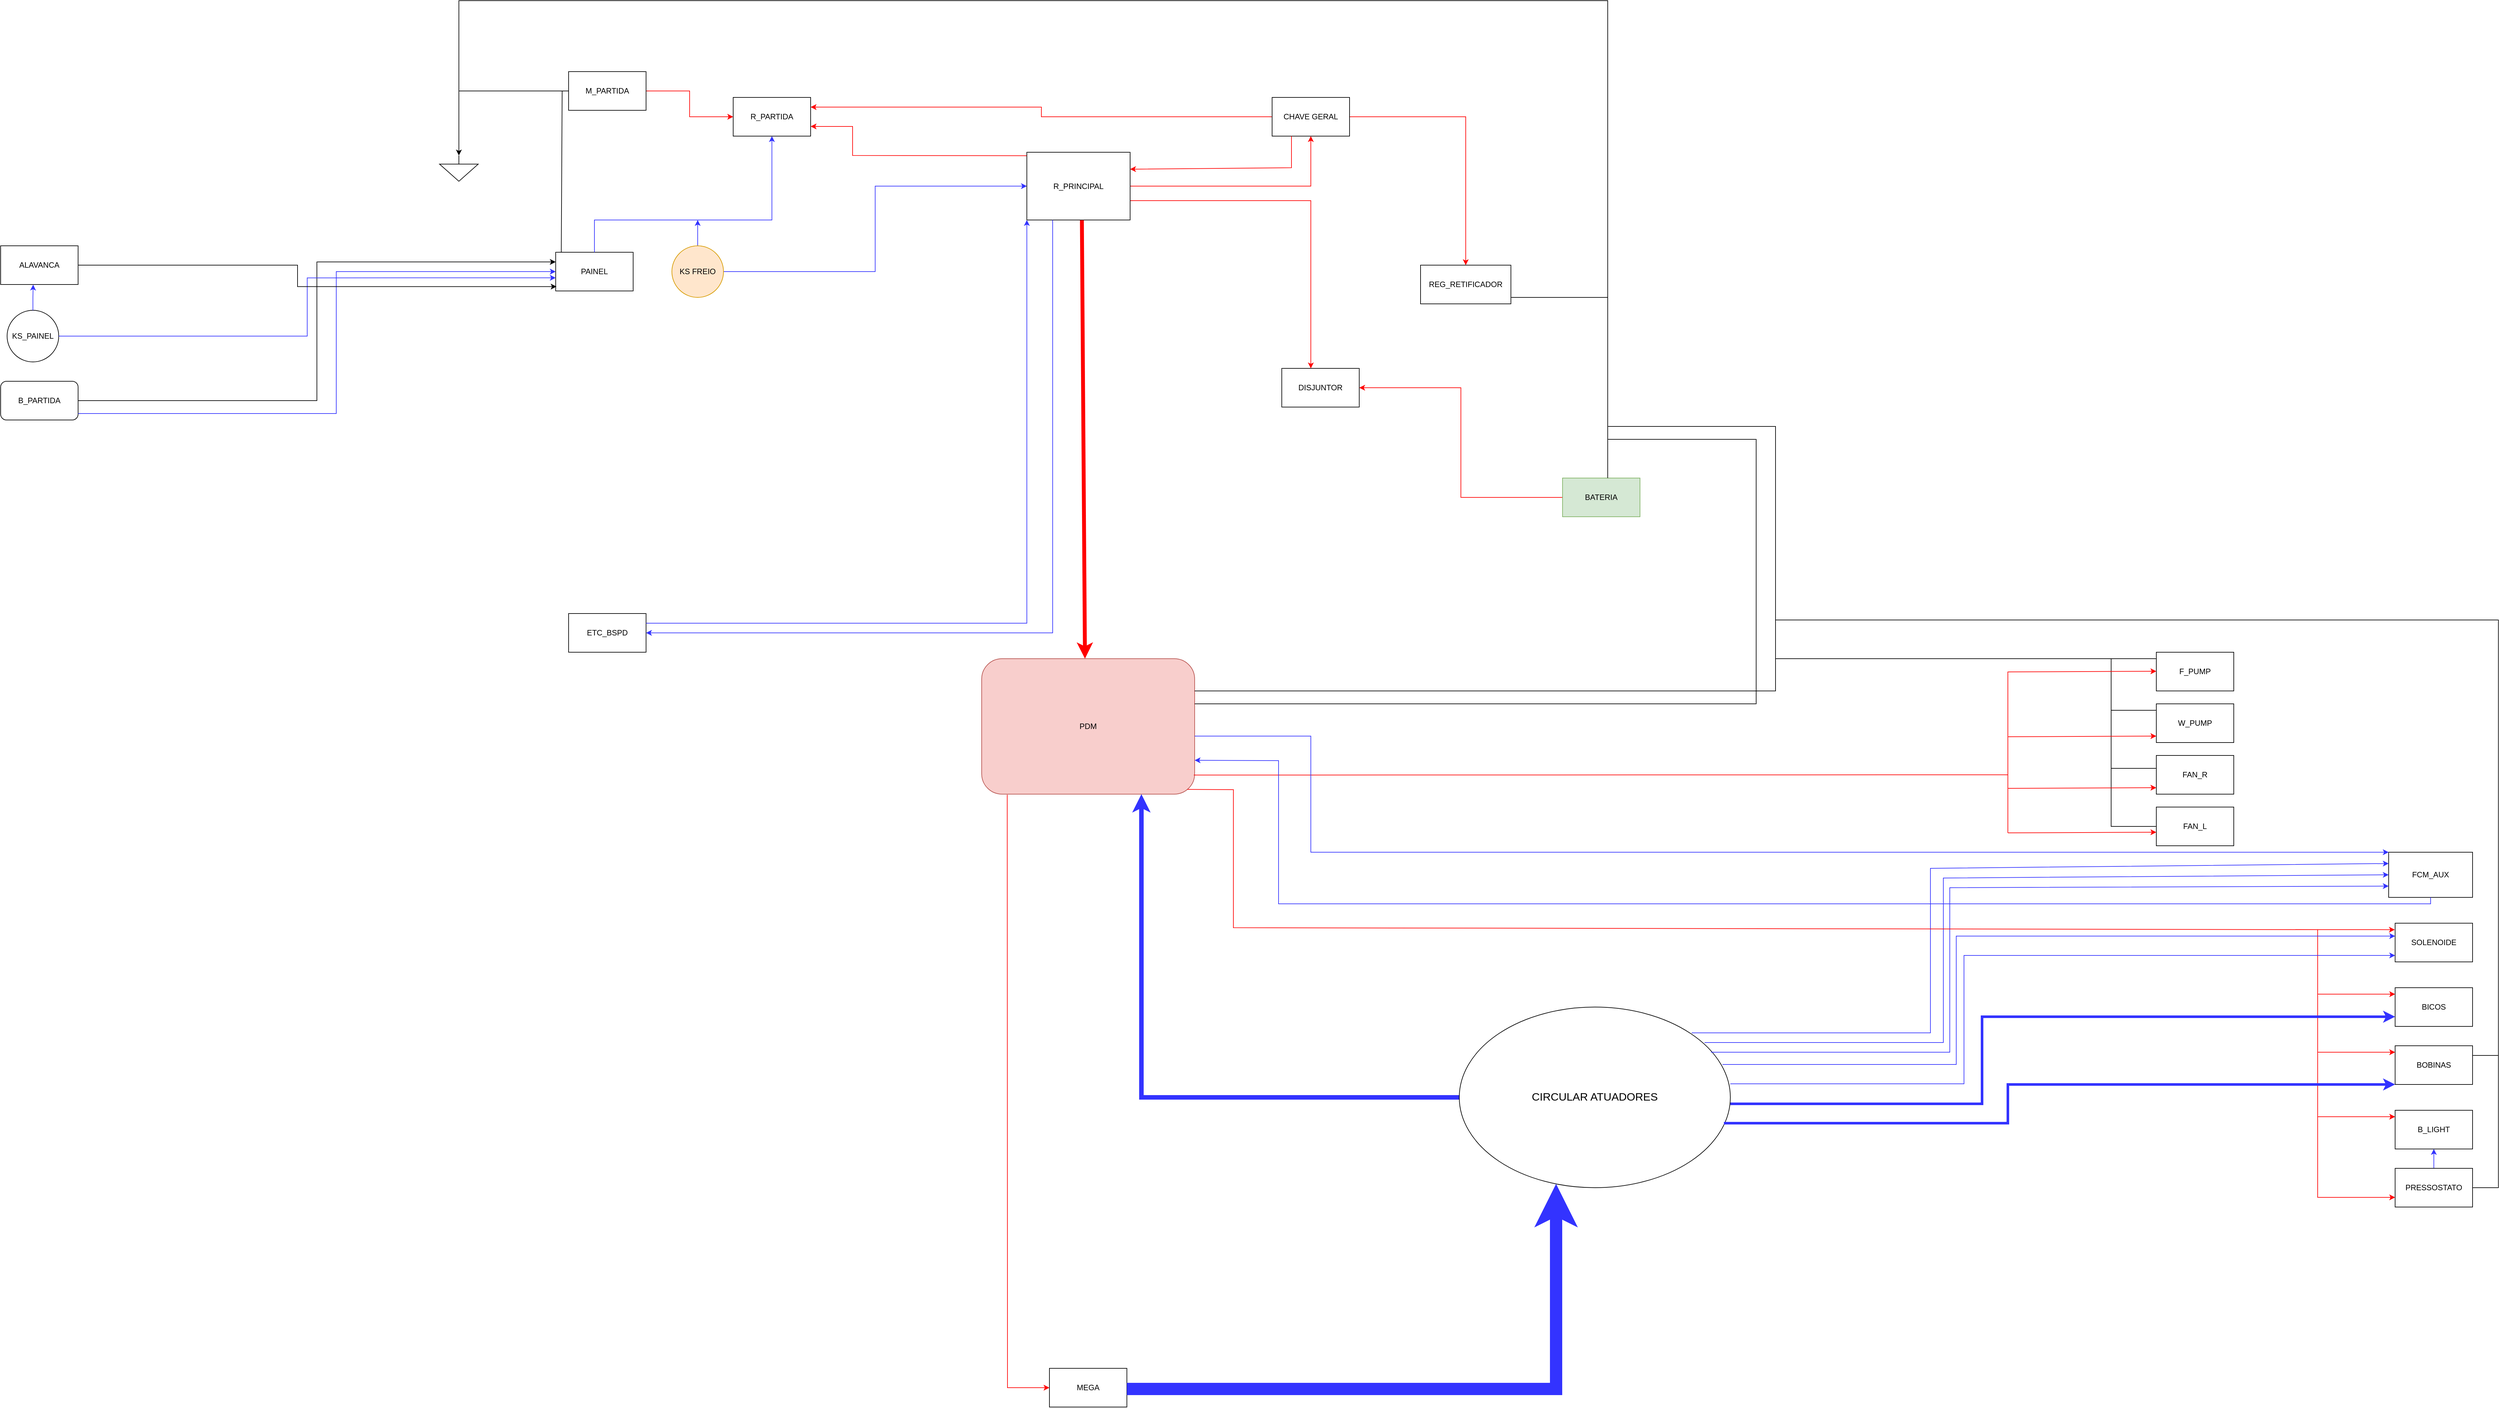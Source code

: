 <mxfile version="25.0.3">
  <diagram name="Page-1" id="UuQA1Ld9MNjJxdOxv1tu">
    <mxGraphModel dx="1912" dy="1653" grid="1" gridSize="10" guides="1" tooltips="1" connect="1" arrows="1" fold="1" page="1" pageScale="1" pageWidth="850" pageHeight="1100" math="0" shadow="0">
      <root>
        <mxCell id="0" />
        <mxCell id="1" parent="0" />
        <mxCell id="WDQ58JpOzV6km5oKxnGy-1" value="MEGA" style="rounded=0;whiteSpace=wrap;html=1;" parent="1" vertex="1">
          <mxGeometry x="795" y="2080" width="120" height="60" as="geometry" />
        </mxCell>
        <mxCell id="WDQ58JpOzV6km5oKxnGy-2" value="PDM" style="rounded=1;whiteSpace=wrap;html=1;fillColor=#f8cecc;strokeColor=#b85450;" parent="1" vertex="1">
          <mxGeometry x="690" y="980" width="330" height="210" as="geometry" />
        </mxCell>
        <mxCell id="WDQ58JpOzV6km5oKxnGy-5" style="edgeStyle=orthogonalEdgeStyle;rounded=0;orthogonalLoop=1;jettySize=auto;html=1;strokeColor=#FF0000;" parent="1" source="WDQ58JpOzV6km5oKxnGy-3" target="WDQ58JpOzV6km5oKxnGy-4" edge="1">
          <mxGeometry relative="1" as="geometry" />
        </mxCell>
        <mxCell id="WDQ58JpOzV6km5oKxnGy-3" value="M_PARTIDA" style="rounded=0;whiteSpace=wrap;html=1;" parent="1" vertex="1">
          <mxGeometry x="50" y="70" width="120" height="60" as="geometry" />
        </mxCell>
        <mxCell id="WDQ58JpOzV6km5oKxnGy-4" value="R_PARTIDA" style="rounded=0;whiteSpace=wrap;html=1;" parent="1" vertex="1">
          <mxGeometry x="305" y="110" width="120" height="60" as="geometry" />
        </mxCell>
        <mxCell id="WDQ58JpOzV6km5oKxnGy-6" value="" style="pointerEvents=1;verticalLabelPosition=bottom;shadow=0;dashed=0;align=center;html=1;verticalAlign=top;shape=mxgraph.electrical.signal_sources.signal_ground;" parent="1" vertex="1">
          <mxGeometry x="-150" y="200" width="60" height="40" as="geometry" />
        </mxCell>
        <mxCell id="WDQ58JpOzV6km5oKxnGy-7" style="edgeStyle=orthogonalEdgeStyle;rounded=0;orthogonalLoop=1;jettySize=auto;html=1;entryX=0.5;entryY=0;entryDx=0;entryDy=0;entryPerimeter=0;" parent="1" source="WDQ58JpOzV6km5oKxnGy-3" target="WDQ58JpOzV6km5oKxnGy-6" edge="1">
          <mxGeometry relative="1" as="geometry" />
        </mxCell>
        <mxCell id="WDQ58JpOzV6km5oKxnGy-9" style="edgeStyle=orthogonalEdgeStyle;rounded=0;orthogonalLoop=1;jettySize=auto;html=1;entryX=1;entryY=0.25;entryDx=0;entryDy=0;strokeColor=#FF0000;" parent="1" source="WDQ58JpOzV6km5oKxnGy-8" target="WDQ58JpOzV6km5oKxnGy-4" edge="1">
          <mxGeometry relative="1" as="geometry" />
        </mxCell>
        <mxCell id="vufEk6eHOgB_xnrC6HmV-16" style="edgeStyle=orthogonalEdgeStyle;rounded=0;orthogonalLoop=1;jettySize=auto;html=1;strokeColor=#FF0000;" parent="1" source="WDQ58JpOzV6km5oKxnGy-8" target="vufEk6eHOgB_xnrC6HmV-11" edge="1">
          <mxGeometry relative="1" as="geometry" />
        </mxCell>
        <mxCell id="WDQ58JpOzV6km5oKxnGy-8" value="CHAVE GERAL" style="rounded=0;whiteSpace=wrap;html=1;" parent="1" vertex="1">
          <mxGeometry x="1140" y="110" width="120" height="60" as="geometry" />
        </mxCell>
        <mxCell id="WDQ58JpOzV6km5oKxnGy-10" value="PAINEL" style="rounded=0;whiteSpace=wrap;html=1;" parent="1" vertex="1">
          <mxGeometry x="30" y="350" width="120" height="60" as="geometry" />
        </mxCell>
        <mxCell id="WDQ58JpOzV6km5oKxnGy-16" style="edgeStyle=orthogonalEdgeStyle;rounded=0;orthogonalLoop=1;jettySize=auto;html=1;strokeColor=#3333FF;" parent="1" source="WDQ58JpOzV6km5oKxnGy-12" edge="1">
          <mxGeometry relative="1" as="geometry">
            <mxPoint x="250" y="300" as="targetPoint" />
          </mxGeometry>
        </mxCell>
        <mxCell id="WDQ58JpOzV6km5oKxnGy-21" style="edgeStyle=orthogonalEdgeStyle;rounded=0;orthogonalLoop=1;jettySize=auto;html=1;entryX=0;entryY=0.5;entryDx=0;entryDy=0;strokeColor=#3333FF;" parent="1" source="WDQ58JpOzV6km5oKxnGy-12" target="WDQ58JpOzV6km5oKxnGy-17" edge="1">
          <mxGeometry relative="1" as="geometry" />
        </mxCell>
        <mxCell id="WDQ58JpOzV6km5oKxnGy-12" value="KS FREIO" style="ellipse;whiteSpace=wrap;html=1;fillColor=#ffe6cc;strokeColor=#d79b00;" parent="1" vertex="1">
          <mxGeometry x="210" y="340" width="80" height="80" as="geometry" />
        </mxCell>
        <mxCell id="WDQ58JpOzV6km5oKxnGy-15" value="" style="endArrow=classic;html=1;rounded=0;exitX=0.5;exitY=0;exitDx=0;exitDy=0;entryX=0.5;entryY=1;entryDx=0;entryDy=0;strokeColor=#3333FF;" parent="1" source="WDQ58JpOzV6km5oKxnGy-10" target="WDQ58JpOzV6km5oKxnGy-4" edge="1">
          <mxGeometry width="50" height="50" relative="1" as="geometry">
            <mxPoint x="610" y="210" as="sourcePoint" />
            <mxPoint x="660" y="160" as="targetPoint" />
            <Array as="points">
              <mxPoint x="90" y="300" />
              <mxPoint x="365" y="300" />
            </Array>
          </mxGeometry>
        </mxCell>
        <mxCell id="WDQ58JpOzV6km5oKxnGy-22" style="edgeStyle=orthogonalEdgeStyle;rounded=0;orthogonalLoop=1;jettySize=auto;html=1;entryX=0.5;entryY=1;entryDx=0;entryDy=0;strokeColor=#FF0000;" parent="1" source="WDQ58JpOzV6km5oKxnGy-17" target="WDQ58JpOzV6km5oKxnGy-8" edge="1">
          <mxGeometry relative="1" as="geometry" />
        </mxCell>
        <mxCell id="vufEk6eHOgB_xnrC6HmV-18" style="edgeStyle=orthogonalEdgeStyle;rounded=0;orthogonalLoop=1;jettySize=auto;html=1;strokeColor=#FF0000;" parent="1" source="WDQ58JpOzV6km5oKxnGy-17" target="vufEk6eHOgB_xnrC6HmV-17" edge="1">
          <mxGeometry relative="1" as="geometry">
            <Array as="points">
              <mxPoint x="1200" y="270" />
            </Array>
          </mxGeometry>
        </mxCell>
        <mxCell id="WDQ58JpOzV6km5oKxnGy-17" value="R_PRINCIPAL" style="rounded=0;whiteSpace=wrap;html=1;" parent="1" vertex="1">
          <mxGeometry x="760" y="195" width="160" height="105" as="geometry" />
        </mxCell>
        <mxCell id="WDQ58JpOzV6km5oKxnGy-20" value="" style="endArrow=classic;html=1;rounded=0;exitX=0.25;exitY=1;exitDx=0;exitDy=0;entryX=1;entryY=0.25;entryDx=0;entryDy=0;strokeColor=#FF0000;" parent="1" source="WDQ58JpOzV6km5oKxnGy-8" target="WDQ58JpOzV6km5oKxnGy-17" edge="1">
          <mxGeometry width="50" height="50" relative="1" as="geometry">
            <mxPoint x="610" y="310" as="sourcePoint" />
            <mxPoint x="660" y="260" as="targetPoint" />
            <Array as="points">
              <mxPoint x="1170" y="219" />
            </Array>
          </mxGeometry>
        </mxCell>
        <mxCell id="WDQ58JpOzV6km5oKxnGy-25" value="" style="endArrow=classic;html=1;rounded=0;exitX=-0.002;exitY=0.051;exitDx=0;exitDy=0;entryX=1;entryY=0.75;entryDx=0;entryDy=0;exitPerimeter=0;strokeColor=#FF0000;" parent="1" source="WDQ58JpOzV6km5oKxnGy-17" target="WDQ58JpOzV6km5oKxnGy-4" edge="1">
          <mxGeometry width="50" height="50" relative="1" as="geometry">
            <mxPoint x="610" y="310" as="sourcePoint" />
            <mxPoint x="660" y="260" as="targetPoint" />
            <Array as="points">
              <mxPoint x="490" y="200" />
              <mxPoint x="490" y="155" />
            </Array>
          </mxGeometry>
        </mxCell>
        <mxCell id="WDQ58JpOzV6km5oKxnGy-26" value="" style="endArrow=classic;html=1;rounded=0;exitX=0.533;exitY=1.003;exitDx=0;exitDy=0;exitPerimeter=0;entryX=0.485;entryY=0;entryDx=0;entryDy=0;entryPerimeter=0;strokeWidth=6;strokeColor=#FF0000;" parent="1" source="WDQ58JpOzV6km5oKxnGy-17" target="WDQ58JpOzV6km5oKxnGy-2" edge="1">
          <mxGeometry width="50" height="50" relative="1" as="geometry">
            <mxPoint x="870" y="410" as="sourcePoint" />
            <mxPoint x="850" y="520" as="targetPoint" />
          </mxGeometry>
        </mxCell>
        <mxCell id="vufEk6eHOgB_xnrC6HmV-2" style="edgeStyle=orthogonalEdgeStyle;rounded=0;orthogonalLoop=1;jettySize=auto;html=1;entryX=0;entryY=0.25;entryDx=0;entryDy=0;" parent="1" source="vufEk6eHOgB_xnrC6HmV-1" target="WDQ58JpOzV6km5oKxnGy-10" edge="1">
          <mxGeometry relative="1" as="geometry" />
        </mxCell>
        <mxCell id="vufEk6eHOgB_xnrC6HmV-1" value="B_PARTIDA" style="rounded=1;whiteSpace=wrap;html=1;" parent="1" vertex="1">
          <mxGeometry x="-830" y="550" width="120" height="60" as="geometry" />
        </mxCell>
        <mxCell id="vufEk6eHOgB_xnrC6HmV-4" value="" style="endArrow=classic;html=1;rounded=0;exitX=1.001;exitY=0.834;exitDx=0;exitDy=0;entryX=0;entryY=0.5;entryDx=0;entryDy=0;exitPerimeter=0;strokeColor=#3333FF;" parent="1" source="vufEk6eHOgB_xnrC6HmV-1" target="WDQ58JpOzV6km5oKxnGy-10" edge="1">
          <mxGeometry width="50" height="50" relative="1" as="geometry">
            <mxPoint x="-280" y="510" as="sourcePoint" />
            <mxPoint x="-230" y="460" as="targetPoint" />
            <Array as="points">
              <mxPoint x="-310" y="600" />
              <mxPoint x="-310" y="380" />
            </Array>
          </mxGeometry>
        </mxCell>
        <mxCell id="vufEk6eHOgB_xnrC6HmV-5" value="KS_PAINEL" style="ellipse;whiteSpace=wrap;html=1;aspect=fixed;" parent="1" vertex="1">
          <mxGeometry x="-820" y="440" width="80" height="80" as="geometry" />
        </mxCell>
        <mxCell id="vufEk6eHOgB_xnrC6HmV-6" value="ALAVANCA" style="rounded=0;whiteSpace=wrap;html=1;" parent="1" vertex="1">
          <mxGeometry x="-830" y="340" width="120" height="60" as="geometry" />
        </mxCell>
        <mxCell id="vufEk6eHOgB_xnrC6HmV-7" style="edgeStyle=orthogonalEdgeStyle;rounded=0;orthogonalLoop=1;jettySize=auto;html=1;entryX=0.42;entryY=1.004;entryDx=0;entryDy=0;entryPerimeter=0;strokeColor=#3333FF;" parent="1" source="vufEk6eHOgB_xnrC6HmV-5" target="vufEk6eHOgB_xnrC6HmV-6" edge="1">
          <mxGeometry relative="1" as="geometry" />
        </mxCell>
        <mxCell id="vufEk6eHOgB_xnrC6HmV-8" style="edgeStyle=orthogonalEdgeStyle;rounded=0;orthogonalLoop=1;jettySize=auto;html=1;entryX=0;entryY=0.661;entryDx=0;entryDy=0;entryPerimeter=0;strokeColor=#3333FF;" parent="1" source="vufEk6eHOgB_xnrC6HmV-5" target="WDQ58JpOzV6km5oKxnGy-10" edge="1">
          <mxGeometry relative="1" as="geometry" />
        </mxCell>
        <mxCell id="vufEk6eHOgB_xnrC6HmV-10" style="edgeStyle=orthogonalEdgeStyle;rounded=0;orthogonalLoop=1;jettySize=auto;html=1;entryX=0.011;entryY=0.887;entryDx=0;entryDy=0;entryPerimeter=0;" parent="1" source="vufEk6eHOgB_xnrC6HmV-6" target="WDQ58JpOzV6km5oKxnGy-10" edge="1">
          <mxGeometry relative="1" as="geometry">
            <Array as="points">
              <mxPoint x="-370" y="370" />
              <mxPoint x="-370" y="403" />
            </Array>
          </mxGeometry>
        </mxCell>
        <mxCell id="vufEk6eHOgB_xnrC6HmV-11" value="REG_RETIFICADOR" style="rounded=0;whiteSpace=wrap;html=1;" parent="1" vertex="1">
          <mxGeometry x="1370" y="370" width="140" height="60" as="geometry" />
        </mxCell>
        <mxCell id="vufEk6eHOgB_xnrC6HmV-12" value="ETC_BSPD" style="rounded=0;whiteSpace=wrap;html=1;" parent="1" vertex="1">
          <mxGeometry x="50" y="910" width="120" height="60" as="geometry" />
        </mxCell>
        <mxCell id="vufEk6eHOgB_xnrC6HmV-13" value="" style="endArrow=classic;html=1;rounded=0;entryX=1;entryY=0.5;entryDx=0;entryDy=0;strokeColor=#3333FF;" parent="1" target="vufEk6eHOgB_xnrC6HmV-12" edge="1">
          <mxGeometry width="50" height="50" relative="1" as="geometry">
            <mxPoint x="800" y="300" as="sourcePoint" />
            <mxPoint x="1070" y="400" as="targetPoint" />
            <Array as="points">
              <mxPoint x="800" y="940" />
            </Array>
          </mxGeometry>
        </mxCell>
        <mxCell id="vufEk6eHOgB_xnrC6HmV-14" value="" style="endArrow=classic;html=1;rounded=0;exitX=1;exitY=0.25;exitDx=0;exitDy=0;entryX=0;entryY=1;entryDx=0;entryDy=0;strokeColor=#3333FF;" parent="1" source="vufEk6eHOgB_xnrC6HmV-12" target="WDQ58JpOzV6km5oKxnGy-17" edge="1">
          <mxGeometry width="50" height="50" relative="1" as="geometry">
            <mxPoint x="1020" y="450" as="sourcePoint" />
            <mxPoint x="1070" y="400" as="targetPoint" />
            <Array as="points">
              <mxPoint x="760" y="925" />
            </Array>
          </mxGeometry>
        </mxCell>
        <mxCell id="vufEk6eHOgB_xnrC6HmV-17" value="DISJUNTOR" style="rounded=0;whiteSpace=wrap;html=1;" parent="1" vertex="1">
          <mxGeometry x="1155" y="530" width="120" height="60" as="geometry" />
        </mxCell>
        <mxCell id="vufEk6eHOgB_xnrC6HmV-20" style="edgeStyle=orthogonalEdgeStyle;rounded=0;orthogonalLoop=1;jettySize=auto;html=1;entryX=1;entryY=0.5;entryDx=0;entryDy=0;strokeColor=#FF0000;" parent="1" source="vufEk6eHOgB_xnrC6HmV-19" target="vufEk6eHOgB_xnrC6HmV-17" edge="1">
          <mxGeometry relative="1" as="geometry" />
        </mxCell>
        <mxCell id="vufEk6eHOgB_xnrC6HmV-19" value="BATERIA" style="rounded=0;whiteSpace=wrap;html=1;fillColor=#d5e8d4;strokeColor=#82b366;" parent="1" vertex="1">
          <mxGeometry x="1590" y="700" width="120" height="60" as="geometry" />
        </mxCell>
        <mxCell id="vufEk6eHOgB_xnrC6HmV-25" value="" style="endArrow=none;html=1;rounded=0;" parent="1" edge="1">
          <mxGeometry width="50" height="50" relative="1" as="geometry">
            <mxPoint x="1660" y="700" as="sourcePoint" />
            <mxPoint x="-120" y="100" as="targetPoint" />
            <Array as="points">
              <mxPoint x="1660" y="-40" />
              <mxPoint x="-120" y="-40" />
            </Array>
          </mxGeometry>
        </mxCell>
        <mxCell id="vufEk6eHOgB_xnrC6HmV-26" value="" style="endArrow=none;html=1;rounded=0;" parent="1" edge="1">
          <mxGeometry width="50" height="50" relative="1" as="geometry">
            <mxPoint x="1510" y="420" as="sourcePoint" />
            <mxPoint x="1660" y="420" as="targetPoint" />
          </mxGeometry>
        </mxCell>
        <mxCell id="vufEk6eHOgB_xnrC6HmV-28" value="" style="endArrow=none;html=1;rounded=0;exitX=0.072;exitY=0.002;exitDx=0;exitDy=0;exitPerimeter=0;" parent="1" source="WDQ58JpOzV6km5oKxnGy-10" edge="1">
          <mxGeometry width="50" height="50" relative="1" as="geometry">
            <mxPoint x="50" y="350" as="sourcePoint" />
            <mxPoint x="40" y="100" as="targetPoint" />
            <Array as="points" />
          </mxGeometry>
        </mxCell>
        <mxCell id="vufEk6eHOgB_xnrC6HmV-30" value="" style="endArrow=none;html=1;rounded=0;" parent="1" edge="1">
          <mxGeometry width="50" height="50" relative="1" as="geometry">
            <mxPoint x="1020" y="1030" as="sourcePoint" />
            <mxPoint x="1660" y="620" as="targetPoint" />
            <Array as="points">
              <mxPoint x="1920" y="1030" />
              <mxPoint x="1920" y="620" />
            </Array>
          </mxGeometry>
        </mxCell>
        <mxCell id="vufEk6eHOgB_xnrC6HmV-32" value="" style="endArrow=none;html=1;rounded=0;" parent="1" edge="1">
          <mxGeometry width="50" height="50" relative="1" as="geometry">
            <mxPoint x="1020" y="1050" as="sourcePoint" />
            <mxPoint x="1660" y="640" as="targetPoint" />
            <Array as="points">
              <mxPoint x="1890" y="1050" />
              <mxPoint x="1890" y="640" />
            </Array>
          </mxGeometry>
        </mxCell>
        <mxCell id="vufEk6eHOgB_xnrC6HmV-38" style="edgeStyle=orthogonalEdgeStyle;rounded=0;orthogonalLoop=1;jettySize=auto;html=1;entryX=0.75;entryY=1;entryDx=0;entryDy=0;strokeColor=#3333FF;strokeWidth=7;" parent="1" source="vufEk6eHOgB_xnrC6HmV-33" target="WDQ58JpOzV6km5oKxnGy-2" edge="1">
          <mxGeometry relative="1" as="geometry" />
        </mxCell>
        <mxCell id="vufEk6eHOgB_xnrC6HmV-33" value="&lt;font style=&quot;font-size: 17px;&quot;&gt;CIRCULAR ATUADORES&lt;/font&gt;" style="ellipse;whiteSpace=wrap;html=1;" parent="1" vertex="1">
          <mxGeometry x="1430" y="1520" width="420" height="280" as="geometry" />
        </mxCell>
        <mxCell id="vufEk6eHOgB_xnrC6HmV-34" style="edgeStyle=orthogonalEdgeStyle;rounded=0;orthogonalLoop=1;jettySize=auto;html=1;strokeWidth=19;strokeColor=#3333FF;" parent="1" target="vufEk6eHOgB_xnrC6HmV-33" edge="1">
          <mxGeometry relative="1" as="geometry">
            <mxPoint x="915" y="2111.96" as="sourcePoint" />
            <mxPoint x="1570" y="1870" as="targetPoint" />
            <Array as="points">
              <mxPoint x="1580" y="2112" />
            </Array>
          </mxGeometry>
        </mxCell>
        <mxCell id="vufEk6eHOgB_xnrC6HmV-37" value="" style="endArrow=classic;html=1;rounded=0;entryX=0;entryY=0.5;entryDx=0;entryDy=0;strokeColor=#FF0000;exitX=0.12;exitY=1.004;exitDx=0;exitDy=0;exitPerimeter=0;" parent="1" source="WDQ58JpOzV6km5oKxnGy-2" target="WDQ58JpOzV6km5oKxnGy-1" edge="1">
          <mxGeometry width="50" height="50" relative="1" as="geometry">
            <mxPoint x="880" y="1190" as="sourcePoint" />
            <mxPoint x="970" y="1240" as="targetPoint" />
            <Array as="points">
              <mxPoint x="730" y="2110" />
            </Array>
          </mxGeometry>
        </mxCell>
        <mxCell id="vufEk6eHOgB_xnrC6HmV-39" value="FCM_AUX" style="rounded=0;whiteSpace=wrap;html=1;" parent="1" vertex="1">
          <mxGeometry x="2870" y="1280" width="130" height="70" as="geometry" />
        </mxCell>
        <mxCell id="vufEk6eHOgB_xnrC6HmV-40" value="SOLENOIDE" style="rounded=0;whiteSpace=wrap;html=1;" parent="1" vertex="1">
          <mxGeometry x="2880" y="1390" width="120" height="60" as="geometry" />
        </mxCell>
        <mxCell id="vufEk6eHOgB_xnrC6HmV-41" value="BICOS" style="rounded=0;whiteSpace=wrap;html=1;" parent="1" vertex="1">
          <mxGeometry x="2880" y="1490" width="120" height="60" as="geometry" />
        </mxCell>
        <mxCell id="vufEk6eHOgB_xnrC6HmV-42" value="BOBINAS" style="rounded=0;whiteSpace=wrap;html=1;" parent="1" vertex="1">
          <mxGeometry x="2880" y="1580" width="120" height="60" as="geometry" />
        </mxCell>
        <mxCell id="vufEk6eHOgB_xnrC6HmV-43" value="FAN_R" style="rounded=0;whiteSpace=wrap;html=1;" parent="1" vertex="1">
          <mxGeometry x="2510" y="1130" width="120" height="60" as="geometry" />
        </mxCell>
        <mxCell id="vufEk6eHOgB_xnrC6HmV-46" value="FAN_L" style="rounded=0;whiteSpace=wrap;html=1;" parent="1" vertex="1">
          <mxGeometry x="2510" y="1210" width="120" height="60" as="geometry" />
        </mxCell>
        <mxCell id="vufEk6eHOgB_xnrC6HmV-47" value="W_PUMP" style="rounded=0;whiteSpace=wrap;html=1;" parent="1" vertex="1">
          <mxGeometry x="2510" y="1050" width="120" height="60" as="geometry" />
        </mxCell>
        <mxCell id="vufEk6eHOgB_xnrC6HmV-48" value="F_PUMP" style="rounded=0;whiteSpace=wrap;html=1;" parent="1" vertex="1">
          <mxGeometry x="2510" y="970" width="120" height="60" as="geometry" />
        </mxCell>
        <mxCell id="vufEk6eHOgB_xnrC6HmV-49" value="B_LIGHT" style="rounded=0;whiteSpace=wrap;html=1;" parent="1" vertex="1">
          <mxGeometry x="2880" y="1680" width="120" height="60" as="geometry" />
        </mxCell>
        <mxCell id="Ll2n7kO326ciAfV6gBKa-17" value="" style="edgeStyle=orthogonalEdgeStyle;rounded=0;orthogonalLoop=1;jettySize=auto;html=1;strokeColor=#3333FF;" edge="1" parent="1" source="vufEk6eHOgB_xnrC6HmV-50" target="vufEk6eHOgB_xnrC6HmV-49">
          <mxGeometry relative="1" as="geometry" />
        </mxCell>
        <mxCell id="vufEk6eHOgB_xnrC6HmV-50" value="PRESSOSTATO" style="rounded=0;whiteSpace=wrap;html=1;" parent="1" vertex="1">
          <mxGeometry x="2880" y="1770" width="120" height="60" as="geometry" />
        </mxCell>
        <mxCell id="vufEk6eHOgB_xnrC6HmV-51" value="" style="endArrow=none;html=1;rounded=0;exitX=0;exitY=0.5;exitDx=0;exitDy=0;" parent="1" source="vufEk6eHOgB_xnrC6HmV-46" edge="1">
          <mxGeometry width="50" height="50" relative="1" as="geometry">
            <mxPoint x="2020" y="1180" as="sourcePoint" />
            <mxPoint x="1920" y="980" as="targetPoint" />
            <Array as="points">
              <mxPoint x="2440" y="1240" />
              <mxPoint x="2440" y="980" />
            </Array>
          </mxGeometry>
        </mxCell>
        <mxCell id="vufEk6eHOgB_xnrC6HmV-52" value="" style="endArrow=none;html=1;rounded=0;" parent="1" edge="1">
          <mxGeometry width="50" height="50" relative="1" as="geometry">
            <mxPoint x="2440" y="1150" as="sourcePoint" />
            <mxPoint x="2510" y="1150" as="targetPoint" />
          </mxGeometry>
        </mxCell>
        <mxCell id="vufEk6eHOgB_xnrC6HmV-53" value="" style="endArrow=none;html=1;rounded=0;" parent="1" edge="1">
          <mxGeometry width="50" height="50" relative="1" as="geometry">
            <mxPoint x="2440" y="1060" as="sourcePoint" />
            <mxPoint x="2510" y="1060" as="targetPoint" />
          </mxGeometry>
        </mxCell>
        <mxCell id="vufEk6eHOgB_xnrC6HmV-54" value="" style="endArrow=none;html=1;rounded=0;" parent="1" edge="1">
          <mxGeometry width="50" height="50" relative="1" as="geometry">
            <mxPoint x="2440" y="980" as="sourcePoint" />
            <mxPoint x="2510" y="980" as="targetPoint" />
          </mxGeometry>
        </mxCell>
        <mxCell id="vufEk6eHOgB_xnrC6HmV-55" value="" style="endArrow=none;html=1;rounded=0;exitX=0.996;exitY=0.859;exitDx=0;exitDy=0;exitPerimeter=0;strokeColor=#FF0000;" parent="1" source="WDQ58JpOzV6km5oKxnGy-2" edge="1">
          <mxGeometry width="50" height="50" relative="1" as="geometry">
            <mxPoint x="1020" y="1140" as="sourcePoint" />
            <mxPoint x="2280" y="1160" as="targetPoint" />
          </mxGeometry>
        </mxCell>
        <mxCell id="vufEk6eHOgB_xnrC6HmV-56" value="" style="endArrow=none;html=1;rounded=0;strokeColor=#FF0000;" parent="1" edge="1">
          <mxGeometry width="50" height="50" relative="1" as="geometry">
            <mxPoint x="2280" y="1250" as="sourcePoint" />
            <mxPoint x="2280" y="1000" as="targetPoint" />
          </mxGeometry>
        </mxCell>
        <mxCell id="vufEk6eHOgB_xnrC6HmV-61" value="" style="endArrow=classic;html=1;rounded=0;entryX=0;entryY=0.65;entryDx=0;entryDy=0;entryPerimeter=0;strokeColor=#FF0000;" parent="1" target="vufEk6eHOgB_xnrC6HmV-46" edge="1">
          <mxGeometry width="50" height="50" relative="1" as="geometry">
            <mxPoint x="2280" y="1250" as="sourcePoint" />
            <mxPoint x="2330" y="1200" as="targetPoint" />
          </mxGeometry>
        </mxCell>
        <mxCell id="vufEk6eHOgB_xnrC6HmV-62" value="" style="endArrow=classic;html=1;rounded=0;entryX=0;entryY=0.65;entryDx=0;entryDy=0;entryPerimeter=0;strokeColor=#FF0000;" parent="1" edge="1">
          <mxGeometry width="50" height="50" relative="1" as="geometry">
            <mxPoint x="2280" y="1181" as="sourcePoint" />
            <mxPoint x="2510" y="1180" as="targetPoint" />
          </mxGeometry>
        </mxCell>
        <mxCell id="vufEk6eHOgB_xnrC6HmV-63" value="" style="endArrow=classic;html=1;rounded=0;entryX=0;entryY=0.65;entryDx=0;entryDy=0;entryPerimeter=0;strokeColor=#FF0000;" parent="1" edge="1">
          <mxGeometry width="50" height="50" relative="1" as="geometry">
            <mxPoint x="2280" y="1101" as="sourcePoint" />
            <mxPoint x="2510" y="1100" as="targetPoint" />
          </mxGeometry>
        </mxCell>
        <mxCell id="vufEk6eHOgB_xnrC6HmV-64" value="" style="endArrow=classic;html=1;rounded=0;entryX=0;entryY=0.65;entryDx=0;entryDy=0;entryPerimeter=0;strokeColor=#FF0000;" parent="1" edge="1">
          <mxGeometry width="50" height="50" relative="1" as="geometry">
            <mxPoint x="2280" y="1000.5" as="sourcePoint" />
            <mxPoint x="2510" y="999.5" as="targetPoint" />
          </mxGeometry>
        </mxCell>
        <mxCell id="Ll2n7kO326ciAfV6gBKa-1" value="" style="endArrow=classic;html=1;rounded=0;entryX=0;entryY=0.25;entryDx=0;entryDy=0;strokeColor=#3333FF;" edge="1" parent="1" target="vufEk6eHOgB_xnrC6HmV-39">
          <mxGeometry width="50" height="50" relative="1" as="geometry">
            <mxPoint x="1790" y="1560" as="sourcePoint" />
            <mxPoint x="1840" y="1510" as="targetPoint" />
            <Array as="points">
              <mxPoint x="2160" y="1560" />
              <mxPoint x="2160" y="1305" />
            </Array>
          </mxGeometry>
        </mxCell>
        <mxCell id="Ll2n7kO326ciAfV6gBKa-2" value="" style="endArrow=classic;html=1;rounded=0;strokeColor=#3333FF;entryX=0;entryY=0.5;entryDx=0;entryDy=0;" edge="1" parent="1" target="vufEk6eHOgB_xnrC6HmV-39">
          <mxGeometry width="50" height="50" relative="1" as="geometry">
            <mxPoint x="1810" y="1575" as="sourcePoint" />
            <mxPoint x="2870" y="1320" as="targetPoint" />
            <Array as="points">
              <mxPoint x="2180" y="1575" />
              <mxPoint x="2180" y="1320" />
            </Array>
          </mxGeometry>
        </mxCell>
        <mxCell id="Ll2n7kO326ciAfV6gBKa-3" value="" style="endArrow=classic;html=1;rounded=0;strokeColor=#3333FF;entryX=0;entryY=0.75;entryDx=0;entryDy=0;" edge="1" parent="1" target="vufEk6eHOgB_xnrC6HmV-39">
          <mxGeometry width="50" height="50" relative="1" as="geometry">
            <mxPoint x="1820" y="1590" as="sourcePoint" />
            <mxPoint x="2890" y="1335" as="targetPoint" />
            <Array as="points">
              <mxPoint x="2190" y="1590" />
              <mxPoint x="2190" y="1335" />
            </Array>
          </mxGeometry>
        </mxCell>
        <mxCell id="Ll2n7kO326ciAfV6gBKa-4" value="" style="endArrow=classic;html=1;rounded=0;entryX=0;entryY=0;entryDx=0;entryDy=0;exitX=1;exitY=0.5;exitDx=0;exitDy=0;strokeColor=#3333FF;" edge="1" parent="1" target="vufEk6eHOgB_xnrC6HmV-39">
          <mxGeometry width="50" height="50" relative="1" as="geometry">
            <mxPoint x="1020" y="1100" as="sourcePoint" />
            <mxPoint x="2880" y="1305" as="targetPoint" />
            <Array as="points">
              <mxPoint x="1200" y="1100" />
              <mxPoint x="1200" y="1280" />
            </Array>
          </mxGeometry>
        </mxCell>
        <mxCell id="Ll2n7kO326ciAfV6gBKa-5" value="" style="endArrow=classic;html=1;rounded=0;entryX=1;entryY=0.75;entryDx=0;entryDy=0;exitX=0.5;exitY=1;exitDx=0;exitDy=0;strokeColor=#3333FF;" edge="1" parent="1" source="vufEk6eHOgB_xnrC6HmV-39" target="WDQ58JpOzV6km5oKxnGy-2">
          <mxGeometry width="50" height="50" relative="1" as="geometry">
            <mxPoint x="1620" y="1190" as="sourcePoint" />
            <mxPoint x="1670" y="1140" as="targetPoint" />
            <Array as="points">
              <mxPoint x="2935" y="1360" />
              <mxPoint x="1150" y="1360" />
              <mxPoint x="1150" y="1138" />
            </Array>
          </mxGeometry>
        </mxCell>
        <mxCell id="Ll2n7kO326ciAfV6gBKa-6" value="" style="endArrow=classic;html=1;rounded=0;exitX=0.966;exitY=0.965;exitDx=0;exitDy=0;exitPerimeter=0;entryX=0;entryY=0.75;entryDx=0;entryDy=0;strokeColor=#FF0000;" edge="1" parent="1" source="WDQ58JpOzV6km5oKxnGy-2" target="vufEk6eHOgB_xnrC6HmV-50">
          <mxGeometry width="50" height="50" relative="1" as="geometry">
            <mxPoint x="1110" y="1200" as="sourcePoint" />
            <mxPoint x="1160" y="1150" as="targetPoint" />
            <Array as="points">
              <mxPoint x="1080" y="1183" />
              <mxPoint x="1080" y="1397" />
              <mxPoint x="2760" y="1400" />
              <mxPoint x="2760" y="1815" />
            </Array>
          </mxGeometry>
        </mxCell>
        <mxCell id="Ll2n7kO326ciAfV6gBKa-7" value="" style="endArrow=classic;html=1;rounded=0;exitX=0.971;exitY=0.318;exitDx=0;exitDy=0;exitPerimeter=0;strokeColor=#3333FF;" edge="1" parent="1" source="vufEk6eHOgB_xnrC6HmV-33">
          <mxGeometry width="50" height="50" relative="1" as="geometry">
            <mxPoint x="2710" y="1460" as="sourcePoint" />
            <mxPoint x="2880" y="1410" as="targetPoint" />
            <Array as="points">
              <mxPoint x="2200" y="1609" />
              <mxPoint x="2200" y="1410" />
            </Array>
          </mxGeometry>
        </mxCell>
        <mxCell id="Ll2n7kO326ciAfV6gBKa-8" value="" style="endArrow=classic;html=1;rounded=0;exitX=0.971;exitY=0.318;exitDx=0;exitDy=0;exitPerimeter=0;strokeColor=#3333FF;" edge="1" parent="1">
          <mxGeometry width="50" height="50" relative="1" as="geometry">
            <mxPoint x="1850" y="1639" as="sourcePoint" />
            <mxPoint x="2880" y="1440" as="targetPoint" />
            <Array as="points">
              <mxPoint x="2212" y="1639" />
              <mxPoint x="2212" y="1440" />
            </Array>
          </mxGeometry>
        </mxCell>
        <mxCell id="Ll2n7kO326ciAfV6gBKa-10" value="" style="endArrow=classic;html=1;rounded=0;entryX=0;entryY=0.75;entryDx=0;entryDy=0;strokeWidth=4;strokeColor=#3333FF;" edge="1" parent="1" target="vufEk6eHOgB_xnrC6HmV-41">
          <mxGeometry width="50" height="50" relative="1" as="geometry">
            <mxPoint x="1850" y="1670" as="sourcePoint" />
            <mxPoint x="1900" y="1620" as="targetPoint" />
            <Array as="points">
              <mxPoint x="2240" y="1670" />
              <mxPoint x="2240" y="1535" />
            </Array>
          </mxGeometry>
        </mxCell>
        <mxCell id="Ll2n7kO326ciAfV6gBKa-11" value="" style="endArrow=classic;html=1;rounded=0;entryX=-0.004;entryY=0.168;entryDx=0;entryDy=0;entryPerimeter=0;strokeColor=#FF0000;" edge="1" parent="1" target="vufEk6eHOgB_xnrC6HmV-40">
          <mxGeometry width="50" height="50" relative="1" as="geometry">
            <mxPoint x="2760" y="1400" as="sourcePoint" />
            <mxPoint x="2810" y="1350" as="targetPoint" />
          </mxGeometry>
        </mxCell>
        <mxCell id="Ll2n7kO326ciAfV6gBKa-12" value="" style="endArrow=classic;html=1;rounded=0;strokeColor=#FF0000;" edge="1" parent="1">
          <mxGeometry width="50" height="50" relative="1" as="geometry">
            <mxPoint x="2760" y="1500" as="sourcePoint" />
            <mxPoint x="2880" y="1500" as="targetPoint" />
          </mxGeometry>
        </mxCell>
        <mxCell id="Ll2n7kO326ciAfV6gBKa-13" value="" style="endArrow=classic;html=1;rounded=0;strokeColor=#FF0000;" edge="1" parent="1">
          <mxGeometry width="50" height="50" relative="1" as="geometry">
            <mxPoint x="2760" y="1590" as="sourcePoint" />
            <mxPoint x="2880" y="1590" as="targetPoint" />
          </mxGeometry>
        </mxCell>
        <mxCell id="Ll2n7kO326ciAfV6gBKa-14" value="" style="endArrow=classic;html=1;rounded=0;strokeColor=#FF0000;" edge="1" parent="1">
          <mxGeometry width="50" height="50" relative="1" as="geometry">
            <mxPoint x="2760" y="1690" as="sourcePoint" />
            <mxPoint x="2880" y="1690" as="targetPoint" />
          </mxGeometry>
        </mxCell>
        <mxCell id="Ll2n7kO326ciAfV6gBKa-15" value="" style="endArrow=none;html=1;rounded=0;exitX=1;exitY=0.25;exitDx=0;exitDy=0;" edge="1" parent="1" source="vufEk6eHOgB_xnrC6HmV-42">
          <mxGeometry width="50" height="50" relative="1" as="geometry">
            <mxPoint x="3000" y="1510" as="sourcePoint" />
            <mxPoint x="1920" y="920" as="targetPoint" />
            <Array as="points">
              <mxPoint x="3040" y="1595" />
              <mxPoint x="3040" y="920" />
            </Array>
          </mxGeometry>
        </mxCell>
        <mxCell id="Ll2n7kO326ciAfV6gBKa-16" value="" style="endArrow=classic;html=1;rounded=0;entryX=0;entryY=1;entryDx=0;entryDy=0;strokeWidth=4;strokeColor=#3333FF;" edge="1" parent="1" target="vufEk6eHOgB_xnrC6HmV-42">
          <mxGeometry width="50" height="50" relative="1" as="geometry">
            <mxPoint x="1840" y="1700" as="sourcePoint" />
            <mxPoint x="1890" y="1650" as="targetPoint" />
            <Array as="points">
              <mxPoint x="2280" y="1700" />
              <mxPoint x="2280" y="1640" />
            </Array>
          </mxGeometry>
        </mxCell>
        <mxCell id="Ll2n7kO326ciAfV6gBKa-18" value="" style="endArrow=none;html=1;rounded=0;" edge="1" parent="1">
          <mxGeometry width="50" height="50" relative="1" as="geometry">
            <mxPoint x="3000" y="1800" as="sourcePoint" />
            <mxPoint x="3040" y="1590" as="targetPoint" />
            <Array as="points">
              <mxPoint x="3040" y="1800" />
            </Array>
          </mxGeometry>
        </mxCell>
      </root>
    </mxGraphModel>
  </diagram>
</mxfile>
